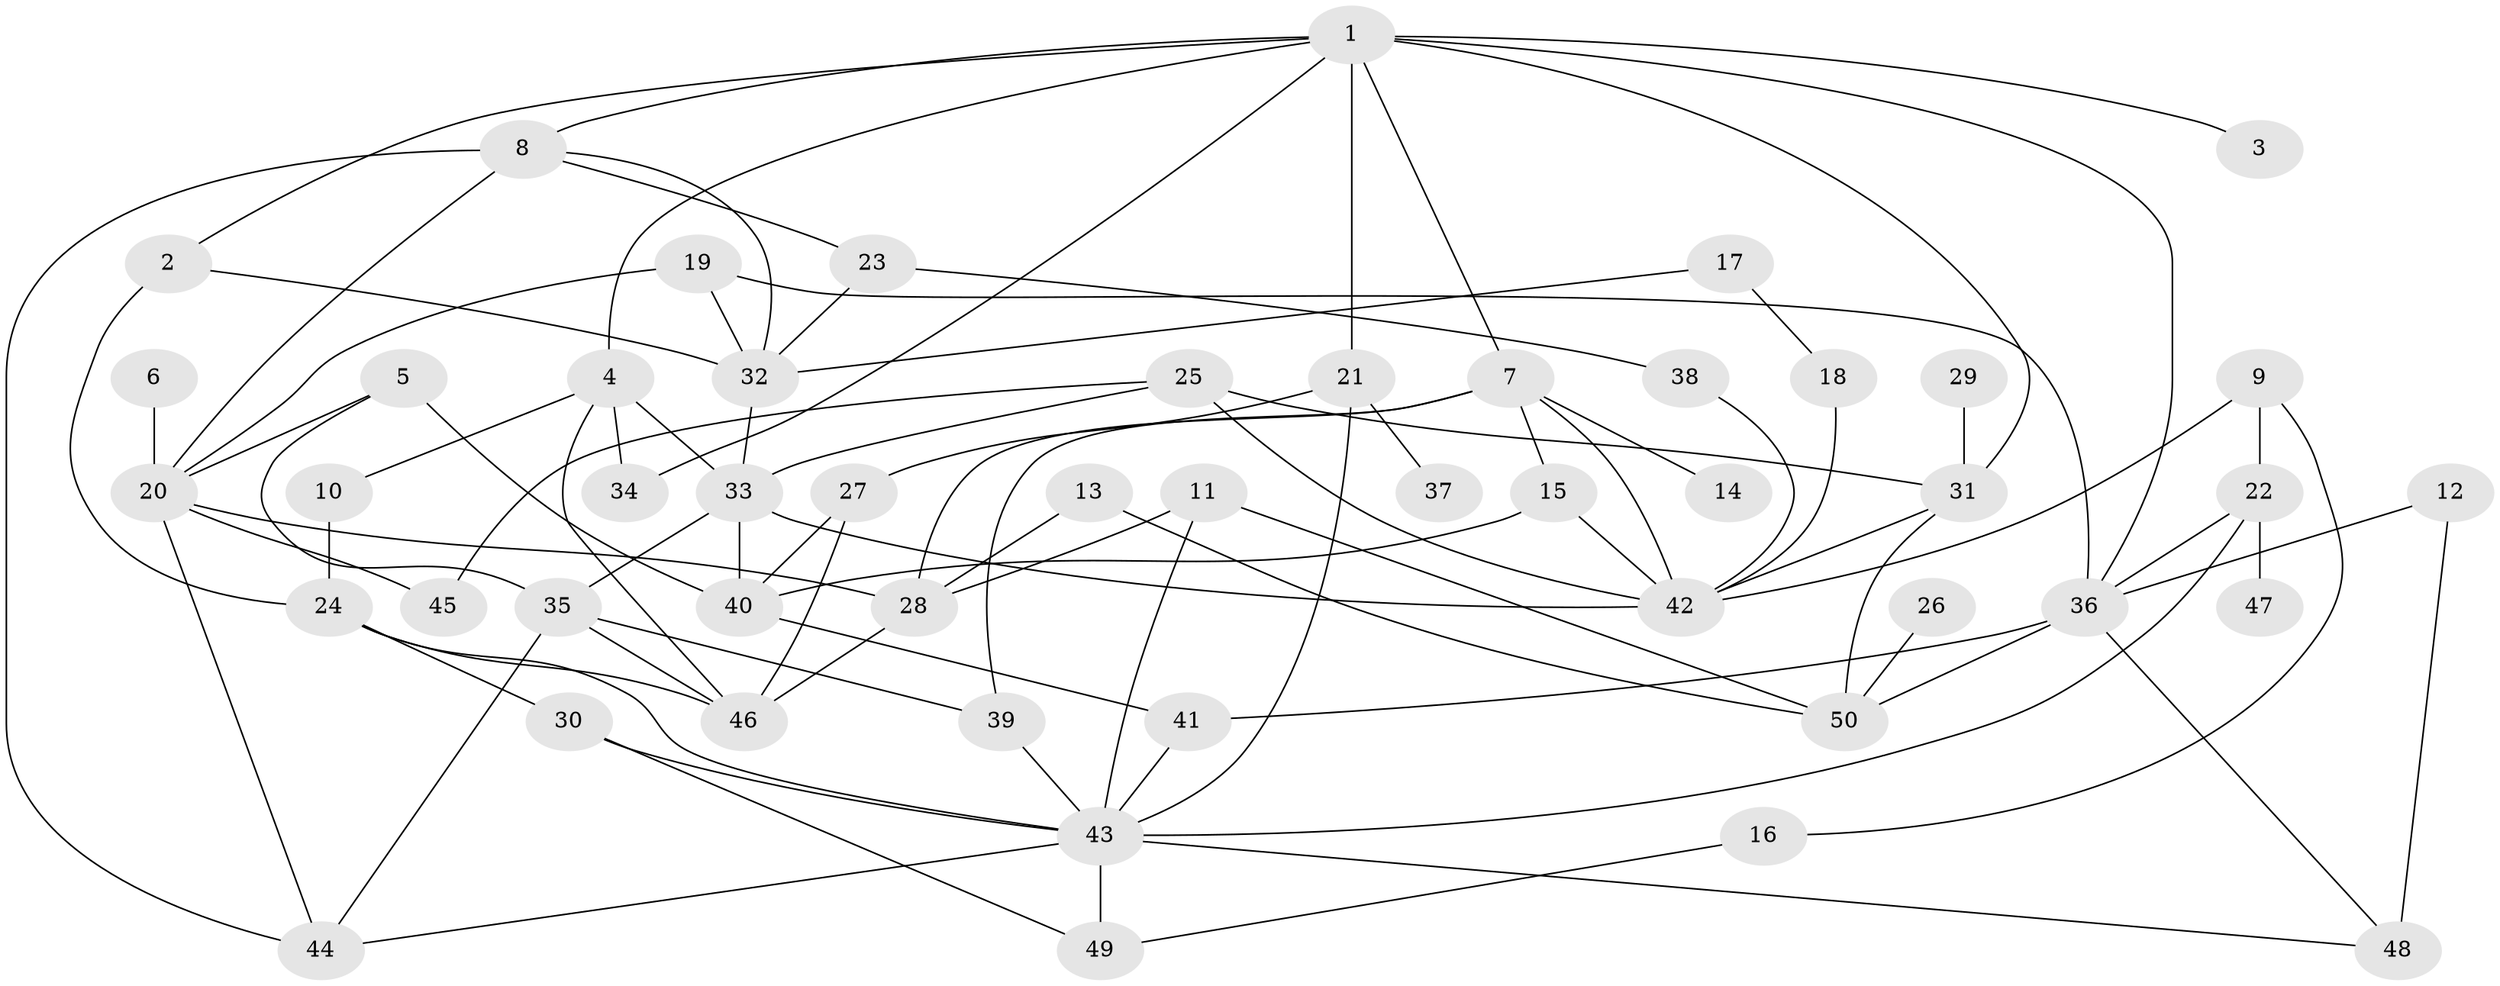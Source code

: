 // original degree distribution, {6: 0.06060606060606061, 5: 0.09090909090909091, 7: 0.020202020202020204, 3: 0.21212121212121213, 1: 0.26262626262626265, 4: 0.1111111111111111, 8: 0.010101010101010102, 2: 0.23232323232323232}
// Generated by graph-tools (version 1.1) at 2025/49/03/09/25 03:49:25]
// undirected, 50 vertices, 92 edges
graph export_dot {
graph [start="1"]
  node [color=gray90,style=filled];
  1;
  2;
  3;
  4;
  5;
  6;
  7;
  8;
  9;
  10;
  11;
  12;
  13;
  14;
  15;
  16;
  17;
  18;
  19;
  20;
  21;
  22;
  23;
  24;
  25;
  26;
  27;
  28;
  29;
  30;
  31;
  32;
  33;
  34;
  35;
  36;
  37;
  38;
  39;
  40;
  41;
  42;
  43;
  44;
  45;
  46;
  47;
  48;
  49;
  50;
  1 -- 2 [weight=1.0];
  1 -- 3 [weight=1.0];
  1 -- 4 [weight=1.0];
  1 -- 7 [weight=1.0];
  1 -- 8 [weight=1.0];
  1 -- 21 [weight=1.0];
  1 -- 31 [weight=1.0];
  1 -- 34 [weight=1.0];
  1 -- 36 [weight=1.0];
  2 -- 24 [weight=1.0];
  2 -- 32 [weight=1.0];
  4 -- 10 [weight=1.0];
  4 -- 33 [weight=1.0];
  4 -- 34 [weight=1.0];
  4 -- 46 [weight=1.0];
  5 -- 20 [weight=1.0];
  5 -- 35 [weight=1.0];
  5 -- 40 [weight=1.0];
  6 -- 20 [weight=1.0];
  7 -- 14 [weight=1.0];
  7 -- 15 [weight=1.0];
  7 -- 28 [weight=1.0];
  7 -- 39 [weight=1.0];
  7 -- 42 [weight=1.0];
  8 -- 20 [weight=1.0];
  8 -- 23 [weight=1.0];
  8 -- 32 [weight=1.0];
  8 -- 44 [weight=1.0];
  9 -- 16 [weight=1.0];
  9 -- 22 [weight=1.0];
  9 -- 42 [weight=1.0];
  10 -- 24 [weight=1.0];
  11 -- 28 [weight=1.0];
  11 -- 43 [weight=1.0];
  11 -- 50 [weight=1.0];
  12 -- 36 [weight=1.0];
  12 -- 48 [weight=1.0];
  13 -- 28 [weight=1.0];
  13 -- 50 [weight=1.0];
  15 -- 40 [weight=1.0];
  15 -- 42 [weight=1.0];
  16 -- 49 [weight=1.0];
  17 -- 18 [weight=1.0];
  17 -- 32 [weight=1.0];
  18 -- 42 [weight=1.0];
  19 -- 20 [weight=1.0];
  19 -- 32 [weight=1.0];
  19 -- 36 [weight=1.0];
  20 -- 28 [weight=1.0];
  20 -- 44 [weight=1.0];
  20 -- 45 [weight=1.0];
  21 -- 27 [weight=1.0];
  21 -- 37 [weight=1.0];
  21 -- 43 [weight=1.0];
  22 -- 36 [weight=1.0];
  22 -- 43 [weight=1.0];
  22 -- 47 [weight=1.0];
  23 -- 32 [weight=1.0];
  23 -- 38 [weight=1.0];
  24 -- 30 [weight=1.0];
  24 -- 43 [weight=1.0];
  24 -- 46 [weight=1.0];
  25 -- 31 [weight=1.0];
  25 -- 33 [weight=1.0];
  25 -- 42 [weight=1.0];
  25 -- 45 [weight=1.0];
  26 -- 50 [weight=1.0];
  27 -- 40 [weight=1.0];
  27 -- 46 [weight=1.0];
  28 -- 46 [weight=1.0];
  29 -- 31 [weight=1.0];
  30 -- 43 [weight=1.0];
  30 -- 49 [weight=1.0];
  31 -- 42 [weight=1.0];
  31 -- 50 [weight=1.0];
  32 -- 33 [weight=1.0];
  33 -- 35 [weight=1.0];
  33 -- 40 [weight=1.0];
  33 -- 42 [weight=1.0];
  35 -- 39 [weight=1.0];
  35 -- 44 [weight=1.0];
  35 -- 46 [weight=1.0];
  36 -- 41 [weight=1.0];
  36 -- 48 [weight=1.0];
  36 -- 50 [weight=1.0];
  38 -- 42 [weight=1.0];
  39 -- 43 [weight=1.0];
  40 -- 41 [weight=1.0];
  41 -- 43 [weight=1.0];
  43 -- 44 [weight=1.0];
  43 -- 48 [weight=1.0];
  43 -- 49 [weight=1.0];
}
